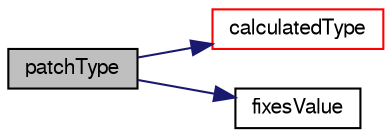 digraph "patchType"
{
  bgcolor="transparent";
  edge [fontname="FreeSans",fontsize="10",labelfontname="FreeSans",labelfontsize="10"];
  node [fontname="FreeSans",fontsize="10",shape=record];
  rankdir="LR";
  Node905 [label="patchType",height=0.2,width=0.4,color="black", fillcolor="grey75", style="filled", fontcolor="black"];
  Node905 -> Node906 [color="midnightblue",fontsize="10",style="solid",fontname="FreeSans"];
  Node906 [label="calculatedType",height=0.2,width=0.4,color="red",URL="$a22354.html#af4f617212d6c0699d9ee3035b86a799a",tooltip="Return the type of the calculated for of fvPatchField. "];
  Node905 -> Node908 [color="midnightblue",fontsize="10",style="solid",fontname="FreeSans"];
  Node908 [label="fixesValue",height=0.2,width=0.4,color="black",URL="$a22354.html#a0de932061a01f71d2b747c01a4d1a467",tooltip="Return true if this patch field fixes a value. "];
}
